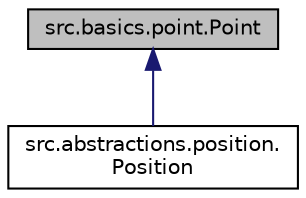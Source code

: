 digraph "src.basics.point.Point"
{
  edge [fontname="Helvetica",fontsize="10",labelfontname="Helvetica",labelfontsize="10"];
  node [fontname="Helvetica",fontsize="10",shape=record];
  Node1 [label="src.basics.point.Point",height=0.2,width=0.4,color="black", fillcolor="grey75", style="filled", fontcolor="black"];
  Node1 -> Node2 [dir="back",color="midnightblue",fontsize="10",style="solid",fontname="Helvetica"];
  Node2 [label="src.abstractions.position.\lPosition",height=0.2,width=0.4,color="black", fillcolor="white", style="filled",URL="$classsrc_1_1abstractions_1_1position_1_1Position.html"];
}
